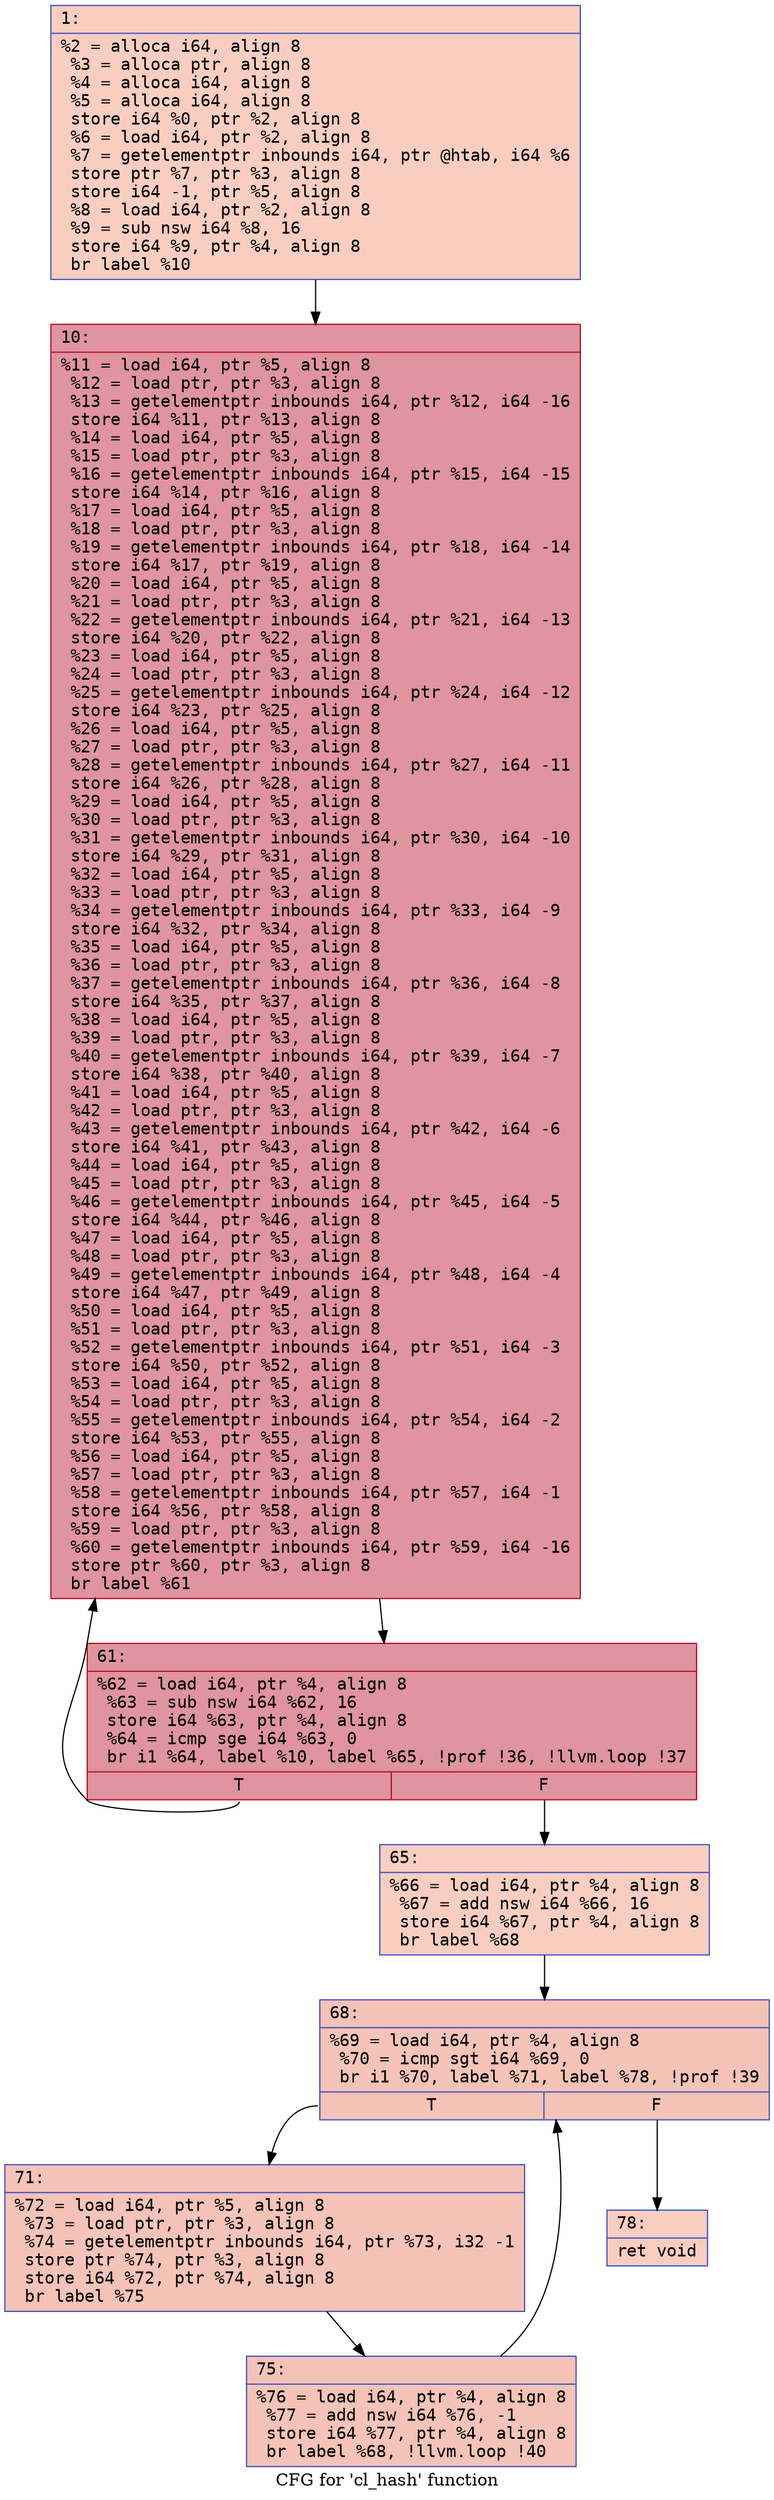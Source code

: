 digraph "CFG for 'cl_hash' function" {
	label="CFG for 'cl_hash' function";

	Node0x564b11705080 [shape=record,color="#3d50c3ff", style=filled, fillcolor="#f2907270" fontname="Courier",label="{1:\l|  %2 = alloca i64, align 8\l  %3 = alloca ptr, align 8\l  %4 = alloca i64, align 8\l  %5 = alloca i64, align 8\l  store i64 %0, ptr %2, align 8\l  %6 = load i64, ptr %2, align 8\l  %7 = getelementptr inbounds i64, ptr @htab, i64 %6\l  store ptr %7, ptr %3, align 8\l  store i64 -1, ptr %5, align 8\l  %8 = load i64, ptr %2, align 8\l  %9 = sub nsw i64 %8, 16\l  store i64 %9, ptr %4, align 8\l  br label %10\l}"];
	Node0x564b11705080 -> Node0x564b117050d0[tooltip="1 -> 10\nProbability 100.00%" ];
	Node0x564b117050d0 [shape=record,color="#b70d28ff", style=filled, fillcolor="#b70d2870" fontname="Courier",label="{10:\l|  %11 = load i64, ptr %5, align 8\l  %12 = load ptr, ptr %3, align 8\l  %13 = getelementptr inbounds i64, ptr %12, i64 -16\l  store i64 %11, ptr %13, align 8\l  %14 = load i64, ptr %5, align 8\l  %15 = load ptr, ptr %3, align 8\l  %16 = getelementptr inbounds i64, ptr %15, i64 -15\l  store i64 %14, ptr %16, align 8\l  %17 = load i64, ptr %5, align 8\l  %18 = load ptr, ptr %3, align 8\l  %19 = getelementptr inbounds i64, ptr %18, i64 -14\l  store i64 %17, ptr %19, align 8\l  %20 = load i64, ptr %5, align 8\l  %21 = load ptr, ptr %3, align 8\l  %22 = getelementptr inbounds i64, ptr %21, i64 -13\l  store i64 %20, ptr %22, align 8\l  %23 = load i64, ptr %5, align 8\l  %24 = load ptr, ptr %3, align 8\l  %25 = getelementptr inbounds i64, ptr %24, i64 -12\l  store i64 %23, ptr %25, align 8\l  %26 = load i64, ptr %5, align 8\l  %27 = load ptr, ptr %3, align 8\l  %28 = getelementptr inbounds i64, ptr %27, i64 -11\l  store i64 %26, ptr %28, align 8\l  %29 = load i64, ptr %5, align 8\l  %30 = load ptr, ptr %3, align 8\l  %31 = getelementptr inbounds i64, ptr %30, i64 -10\l  store i64 %29, ptr %31, align 8\l  %32 = load i64, ptr %5, align 8\l  %33 = load ptr, ptr %3, align 8\l  %34 = getelementptr inbounds i64, ptr %33, i64 -9\l  store i64 %32, ptr %34, align 8\l  %35 = load i64, ptr %5, align 8\l  %36 = load ptr, ptr %3, align 8\l  %37 = getelementptr inbounds i64, ptr %36, i64 -8\l  store i64 %35, ptr %37, align 8\l  %38 = load i64, ptr %5, align 8\l  %39 = load ptr, ptr %3, align 8\l  %40 = getelementptr inbounds i64, ptr %39, i64 -7\l  store i64 %38, ptr %40, align 8\l  %41 = load i64, ptr %5, align 8\l  %42 = load ptr, ptr %3, align 8\l  %43 = getelementptr inbounds i64, ptr %42, i64 -6\l  store i64 %41, ptr %43, align 8\l  %44 = load i64, ptr %5, align 8\l  %45 = load ptr, ptr %3, align 8\l  %46 = getelementptr inbounds i64, ptr %45, i64 -5\l  store i64 %44, ptr %46, align 8\l  %47 = load i64, ptr %5, align 8\l  %48 = load ptr, ptr %3, align 8\l  %49 = getelementptr inbounds i64, ptr %48, i64 -4\l  store i64 %47, ptr %49, align 8\l  %50 = load i64, ptr %5, align 8\l  %51 = load ptr, ptr %3, align 8\l  %52 = getelementptr inbounds i64, ptr %51, i64 -3\l  store i64 %50, ptr %52, align 8\l  %53 = load i64, ptr %5, align 8\l  %54 = load ptr, ptr %3, align 8\l  %55 = getelementptr inbounds i64, ptr %54, i64 -2\l  store i64 %53, ptr %55, align 8\l  %56 = load i64, ptr %5, align 8\l  %57 = load ptr, ptr %3, align 8\l  %58 = getelementptr inbounds i64, ptr %57, i64 -1\l  store i64 %56, ptr %58, align 8\l  %59 = load ptr, ptr %3, align 8\l  %60 = getelementptr inbounds i64, ptr %59, i64 -16\l  store ptr %60, ptr %3, align 8\l  br label %61\l}"];
	Node0x564b117050d0 -> Node0x564b11705120[tooltip="10 -> 61\nProbability 100.00%" ];
	Node0x564b11705120 [shape=record,color="#b70d28ff", style=filled, fillcolor="#b70d2870" fontname="Courier",label="{61:\l|  %62 = load i64, ptr %4, align 8\l  %63 = sub nsw i64 %62, 16\l  store i64 %63, ptr %4, align 8\l  %64 = icmp sge i64 %63, 0\l  br i1 %64, label %10, label %65, !prof !36, !llvm.loop !37\l|{<s0>T|<s1>F}}"];
	Node0x564b11705120:s0 -> Node0x564b117050d0[tooltip="61 -> 10\nProbability 99.98%" ];
	Node0x564b11705120:s1 -> Node0x564b11705170[tooltip="61 -> 65\nProbability 0.02%" ];
	Node0x564b11705170 [shape=record,color="#3d50c3ff", style=filled, fillcolor="#f2907270" fontname="Courier",label="{65:\l|  %66 = load i64, ptr %4, align 8\l  %67 = add nsw i64 %66, 16\l  store i64 %67, ptr %4, align 8\l  br label %68\l}"];
	Node0x564b11705170 -> Node0x564b117051c0[tooltip="65 -> 68\nProbability 100.00%" ];
	Node0x564b117051c0 [shape=record,color="#3d50c3ff", style=filled, fillcolor="#e8765c70" fontname="Courier",label="{68:\l|  %69 = load i64, ptr %4, align 8\l  %70 = icmp sgt i64 %69, 0\l  br i1 %70, label %71, label %78, !prof !39\l|{<s0>T|<s1>F}}"];
	Node0x564b117051c0:s0 -> Node0x564b11705210[tooltip="68 -> 71\nProbability 90.00%" ];
	Node0x564b117051c0:s1 -> Node0x564b117052b0[tooltip="68 -> 78\nProbability 10.00%" ];
	Node0x564b11705210 [shape=record,color="#3d50c3ff", style=filled, fillcolor="#e8765c70" fontname="Courier",label="{71:\l|  %72 = load i64, ptr %5, align 8\l  %73 = load ptr, ptr %3, align 8\l  %74 = getelementptr inbounds i64, ptr %73, i32 -1\l  store ptr %74, ptr %3, align 8\l  store i64 %72, ptr %74, align 8\l  br label %75\l}"];
	Node0x564b11705210 -> Node0x564b11705260[tooltip="71 -> 75\nProbability 100.00%" ];
	Node0x564b11705260 [shape=record,color="#3d50c3ff", style=filled, fillcolor="#e8765c70" fontname="Courier",label="{75:\l|  %76 = load i64, ptr %4, align 8\l  %77 = add nsw i64 %76, -1\l  store i64 %77, ptr %4, align 8\l  br label %68, !llvm.loop !40\l}"];
	Node0x564b11705260 -> Node0x564b117051c0[tooltip="75 -> 68\nProbability 100.00%" ];
	Node0x564b117052b0 [shape=record,color="#3d50c3ff", style=filled, fillcolor="#f2907270" fontname="Courier",label="{78:\l|  ret void\l}"];
}
